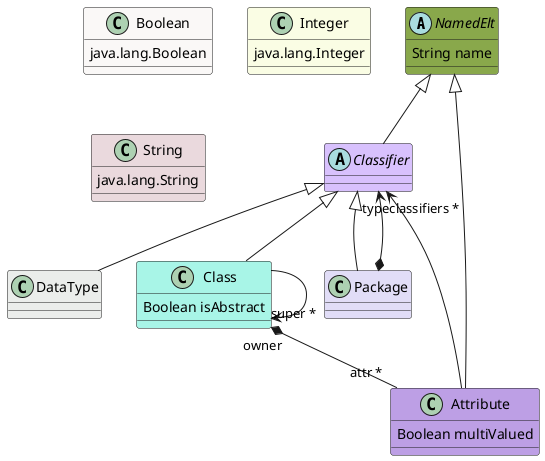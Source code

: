 @startuml
abstract class NamedElt #719626D4 {
	String name
}
abstract class Classifier #660AF641 {
}
class DataType #6E7D7224 {
}
class Class #03E2B958 {
	Boolean isAbstract
}
class Attribute #7839CA7C {
	Boolean multiValued
}
class Package #331DCC26 {
}
class Boolean #67140408 {
	java.lang.Boolean
}
class Integer #D7EE191E {
	java.lang.Integer
}
class String #943A4C31 {
	java.lang.String
}
NamedElt <|-- Classifier
Classifier <|-- DataType
Classifier <|-- Class
NamedElt <|-- Attribute
Classifier <|-- Package
Class --> "super *" Class
Class "owner" *-- "attr *" Attribute
Attribute --> "type" Classifier
Package *--> "classifiers *" Classifier

@enduml